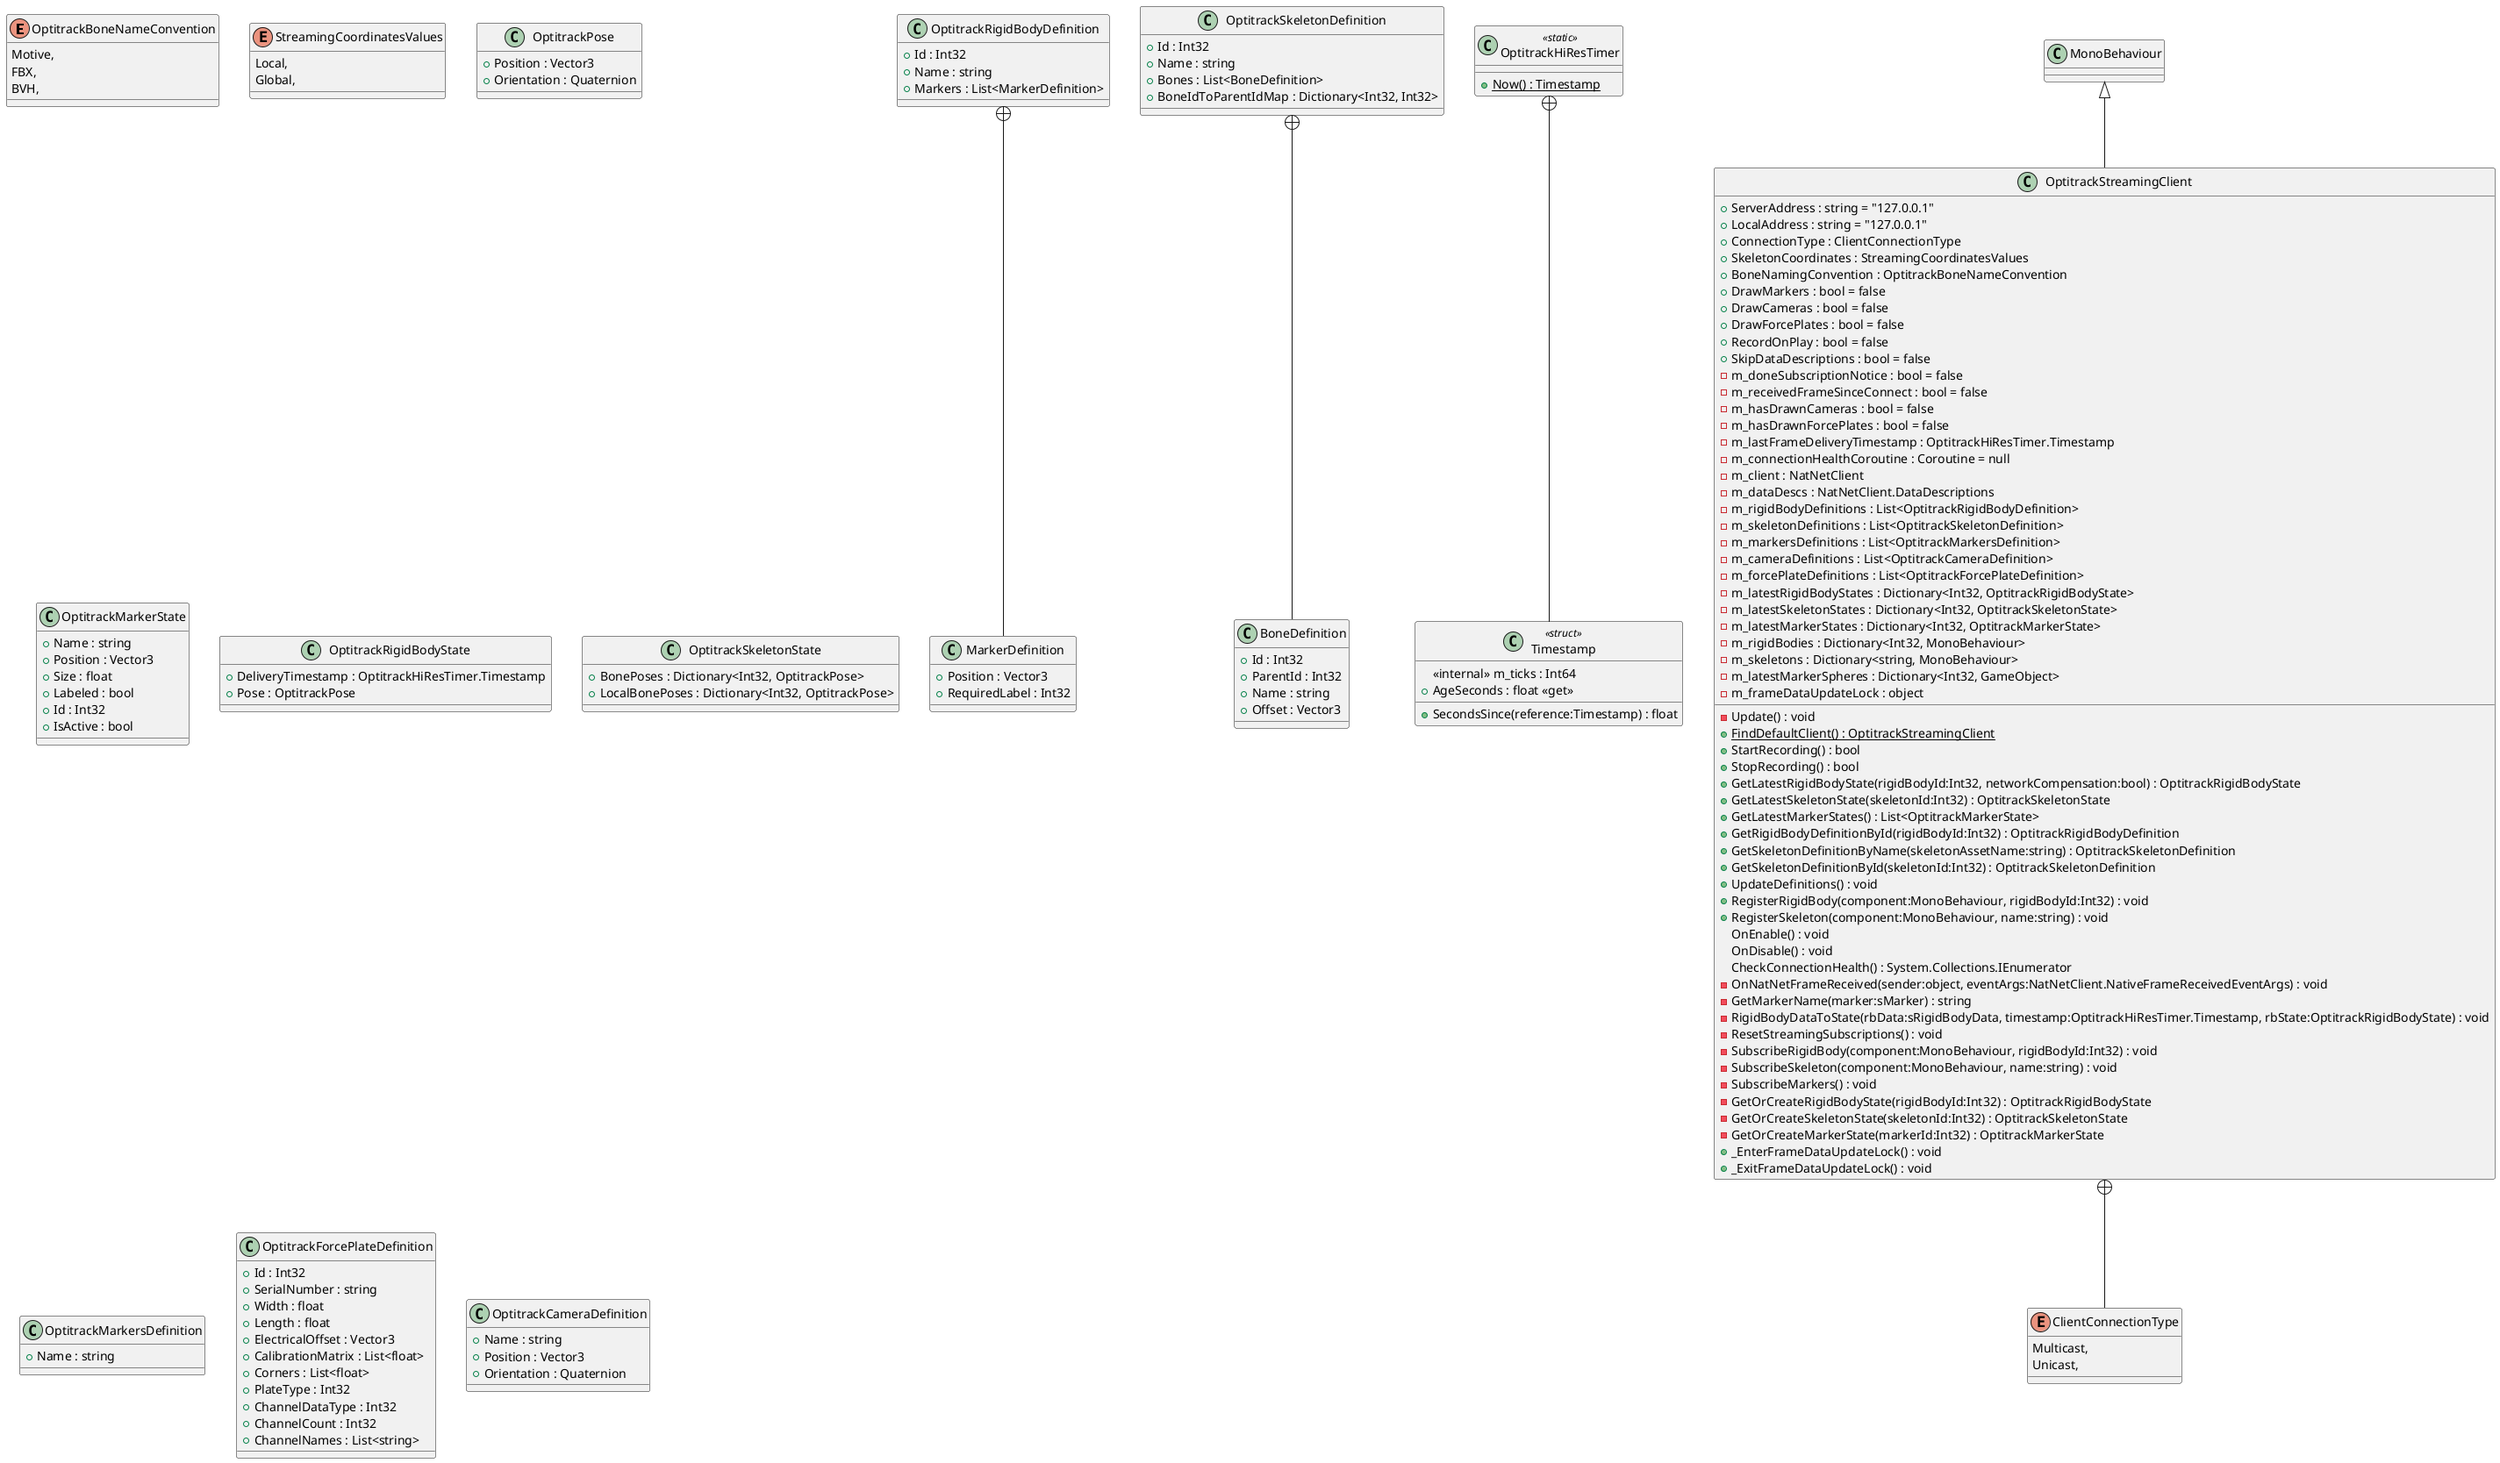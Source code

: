 @startuml
enum OptitrackBoneNameConvention {
    Motive,
    FBX,
    BVH,
}
enum StreamingCoordinatesValues {
    Local,
    Global,
}
class OptitrackPose {
    + Position : Vector3
    + Orientation : Quaternion
}
class OptitrackMarkerState {
    + Name : string
    + Position : Vector3
    + Size : float
    + Labeled : bool
    + Id : Int32
    + IsActive : bool
}
class OptitrackRigidBodyState {
    + DeliveryTimestamp : OptitrackHiResTimer.Timestamp
    + Pose : OptitrackPose
}
class OptitrackSkeletonState {
    + BonePoses : Dictionary<Int32, OptitrackPose>
    + LocalBonePoses : Dictionary<Int32, OptitrackPose>
}
class OptitrackRigidBodyDefinition {
    + Id : Int32
    + Name : string
    + Markers : List<MarkerDefinition>
}
class OptitrackSkeletonDefinition {
    + Id : Int32
    + Name : string
    + Bones : List<BoneDefinition>
    + BoneIdToParentIdMap : Dictionary<Int32, Int32>
}
class OptitrackMarkersDefinition {
    + Name : string
}
class OptitrackForcePlateDefinition {
    + Id : Int32
    + SerialNumber : string
    + Width : float
    + Length : float
    + ElectricalOffset : Vector3
    + CalibrationMatrix : List<float>
    + Corners : List<float>
    + PlateType : Int32
    + ChannelDataType : Int32
    + ChannelCount : Int32
    + ChannelNames : List<string>
}
class OptitrackCameraDefinition {
    + Name : string
    + Position : Vector3
    + Orientation : Quaternion
}
class OptitrackHiResTimer <<static>> {
    + {static} Now() : Timestamp
}
class OptitrackStreamingClient {
    + ServerAddress : string = "127.0.0.1"
    + LocalAddress : string = "127.0.0.1"
    + ConnectionType : ClientConnectionType
    + SkeletonCoordinates : StreamingCoordinatesValues
    + BoneNamingConvention : OptitrackBoneNameConvention
    + DrawMarkers : bool = false
    + DrawCameras : bool = false
    + DrawForcePlates : bool = false
    + RecordOnPlay : bool = false
    + SkipDataDescriptions : bool = false
    - m_doneSubscriptionNotice : bool = false
    - m_receivedFrameSinceConnect : bool = false
    - m_hasDrawnCameras : bool = false
    - m_hasDrawnForcePlates : bool = false
    - m_lastFrameDeliveryTimestamp : OptitrackHiResTimer.Timestamp
    - m_connectionHealthCoroutine : Coroutine = null
    - m_client : NatNetClient
    - m_dataDescs : NatNetClient.DataDescriptions
    - m_rigidBodyDefinitions : List<OptitrackRigidBodyDefinition>
    - m_skeletonDefinitions : List<OptitrackSkeletonDefinition>
    - m_markersDefinitions : List<OptitrackMarkersDefinition>
    - m_cameraDefinitions : List<OptitrackCameraDefinition>
    - m_forcePlateDefinitions : List<OptitrackForcePlateDefinition>
    - m_latestRigidBodyStates : Dictionary<Int32, OptitrackRigidBodyState>
    - m_latestSkeletonStates : Dictionary<Int32, OptitrackSkeletonState>
    - m_latestMarkerStates : Dictionary<Int32, OptitrackMarkerState>
    - m_rigidBodies : Dictionary<Int32, MonoBehaviour>
    - m_skeletons : Dictionary<string, MonoBehaviour>
    - m_latestMarkerSpheres : Dictionary<Int32, GameObject>
    - m_frameDataUpdateLock : object
    - Update() : void
    + {static} FindDefaultClient() : OptitrackStreamingClient
    + StartRecording() : bool
    + StopRecording() : bool
    + GetLatestRigidBodyState(rigidBodyId:Int32, networkCompensation:bool) : OptitrackRigidBodyState
    + GetLatestSkeletonState(skeletonId:Int32) : OptitrackSkeletonState
    + GetLatestMarkerStates() : List<OptitrackMarkerState>
    + GetRigidBodyDefinitionById(rigidBodyId:Int32) : OptitrackRigidBodyDefinition
    + GetSkeletonDefinitionByName(skeletonAssetName:string) : OptitrackSkeletonDefinition
    + GetSkeletonDefinitionById(skeletonId:Int32) : OptitrackSkeletonDefinition
    + UpdateDefinitions() : void
    + RegisterRigidBody(component:MonoBehaviour, rigidBodyId:Int32) : void
    + RegisterSkeleton(component:MonoBehaviour, name:string) : void
    OnEnable() : void
    OnDisable() : void
    CheckConnectionHealth() : System.Collections.IEnumerator
    - OnNatNetFrameReceived(sender:object, eventArgs:NatNetClient.NativeFrameReceivedEventArgs) : void
    - GetMarkerName(marker:sMarker) : string
    - RigidBodyDataToState(rbData:sRigidBodyData, timestamp:OptitrackHiResTimer.Timestamp, rbState:OptitrackRigidBodyState) : void
    - ResetStreamingSubscriptions() : void
    - SubscribeRigidBody(component:MonoBehaviour, rigidBodyId:Int32) : void
    - SubscribeSkeleton(component:MonoBehaviour, name:string) : void
    - SubscribeMarkers() : void
    - GetOrCreateRigidBodyState(rigidBodyId:Int32) : OptitrackRigidBodyState
    - GetOrCreateSkeletonState(skeletonId:Int32) : OptitrackSkeletonState
    - GetOrCreateMarkerState(markerId:Int32) : OptitrackMarkerState
    + _EnterFrameDataUpdateLock() : void
    + _ExitFrameDataUpdateLock() : void
}
class MarkerDefinition {
    + Position : Vector3
    + RequiredLabel : Int32
}
class BoneDefinition {
    + Id : Int32
    + ParentId : Int32
    + Name : string
    + Offset : Vector3
}
class Timestamp <<struct>> {
    <<internal>> m_ticks : Int64
    + AgeSeconds : float <<get>>
    + SecondsSince(reference:Timestamp) : float
}
enum ClientConnectionType {
    Multicast,
    Unicast,
}
MonoBehaviour <|-- OptitrackStreamingClient
OptitrackRigidBodyDefinition +-- MarkerDefinition
OptitrackSkeletonDefinition +-- BoneDefinition
OptitrackHiResTimer +-- Timestamp
OptitrackStreamingClient +-- ClientConnectionType
@enduml
